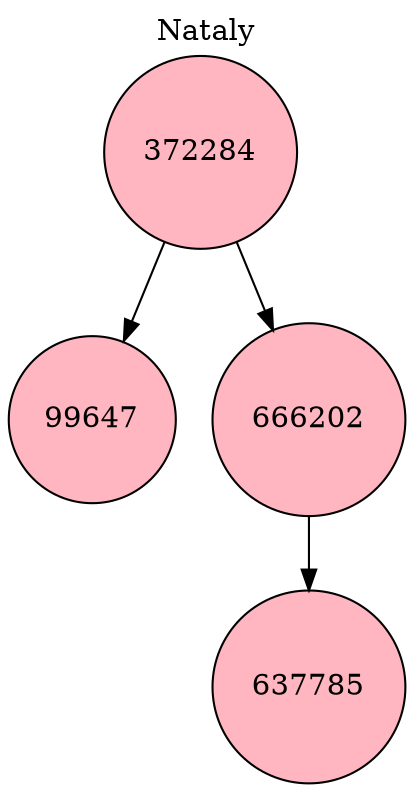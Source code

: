 digraph G
{
      node[shape=circle]
      node[style=filled]
      node[fillcolor=lightpink]
      node[color=black]
      edge[color=black]
      label=Nataly
      labelloc="t"
372284 ->99647
372284 ->666202 ->637785


}